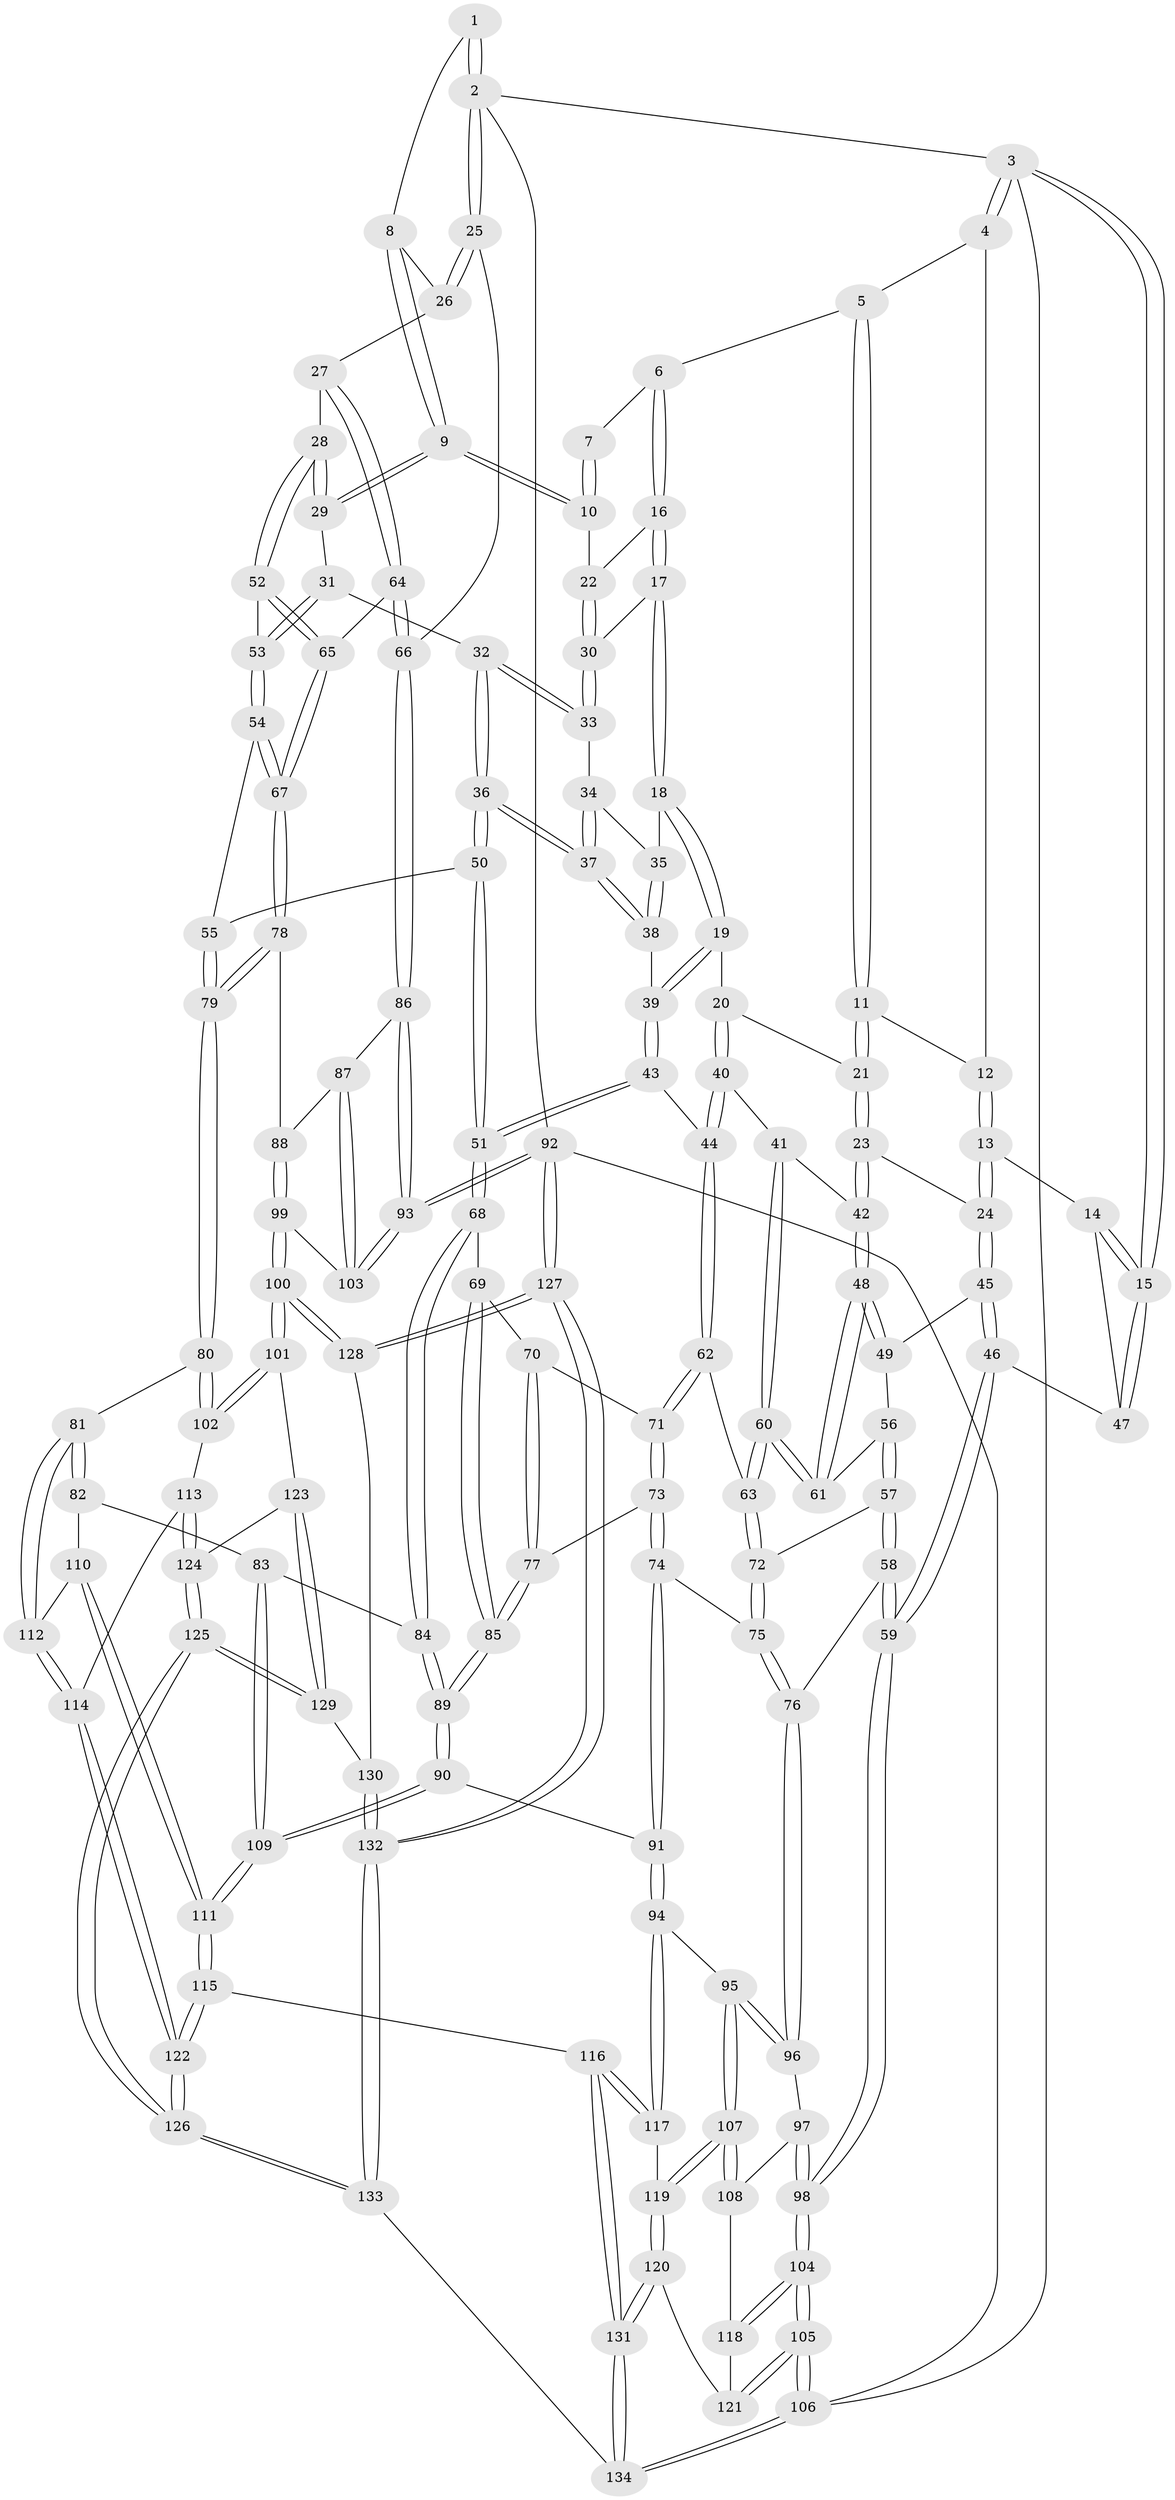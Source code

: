 // Generated by graph-tools (version 1.1) at 2025/03/03/09/25 03:03:25]
// undirected, 134 vertices, 332 edges
graph export_dot {
graph [start="1"]
  node [color=gray90,style=filled];
  1 [pos="+0.9677338017397888+0"];
  2 [pos="+1+0"];
  3 [pos="+0+0"];
  4 [pos="+0+0"];
  5 [pos="+0.37648147572784274+0"];
  6 [pos="+0.5287244802846609+0"];
  7 [pos="+0.6503765326278523+0"];
  8 [pos="+0.8715950758170787+0.08111714222613886"];
  9 [pos="+0.8137936919935846+0.1388590754054064"];
  10 [pos="+0.7662596841887135+0.12634468290935186"];
  11 [pos="+0.270768110035292+0.09298851060143545"];
  12 [pos="+0.08082239532868067+0"];
  13 [pos="+0.1430508799636435+0.18707409748518394"];
  14 [pos="+0.13178602781717785+0.18380255622529176"];
  15 [pos="+0+0"];
  16 [pos="+0.5401481599879668+0.020203565779258796"];
  17 [pos="+0.5239375569638558+0.08728925915361796"];
  18 [pos="+0.48950539087986134+0.14179715639394871"];
  19 [pos="+0.44155529559854834+0.1756510726401385"];
  20 [pos="+0.413867324480849+0.1801423057183961"];
  21 [pos="+0.26529099597602607+0.1545994089232395"];
  22 [pos="+0.7580960586360651+0.12648767858055424"];
  23 [pos="+0.21672440638528168+0.1895690606149821"];
  24 [pos="+0.14837985755067595+0.19228280223271316"];
  25 [pos="+1+0.06636282819723649"];
  26 [pos="+0.9247602314409936+0.1143465016035902"];
  27 [pos="+1+0.2975147069915504"];
  28 [pos="+0.8732802118124667+0.2705033463434725"];
  29 [pos="+0.8200781914633536+0.21744804501060236"];
  30 [pos="+0.6604331329680432+0.19649319311277566"];
  31 [pos="+0.7260624118706087+0.281940576196307"];
  32 [pos="+0.6944527904442139+0.2867579873832811"];
  33 [pos="+0.6625708443446702+0.21812807614677582"];
  34 [pos="+0.5907192213913227+0.24204444607394635"];
  35 [pos="+0.5012384546260309+0.15866121120126334"];
  36 [pos="+0.6186417708000623+0.3741738134477859"];
  37 [pos="+0.6093328974773727+0.35808664453031225"];
  38 [pos="+0.5563252367693681+0.3036621187643026"];
  39 [pos="+0.4632017965935565+0.28572561862205414"];
  40 [pos="+0.3486267450310877+0.34531450974117384"];
  41 [pos="+0.3436485615343441+0.34498654050159683"];
  42 [pos="+0.24653231110911303+0.26343813781084163"];
  43 [pos="+0.44956769703816657+0.3937038108716133"];
  44 [pos="+0.4151500619918168+0.3922557835474267"];
  45 [pos="+0.08774536267218994+0.2942430782813209"];
  46 [pos="+0+0.43097977902514917"];
  47 [pos="+0+0.09040354203602301"];
  48 [pos="+0.21481123927972195+0.40225441585978855"];
  49 [pos="+0.11419377627901159+0.3319616313597028"];
  50 [pos="+0.6055914232796994+0.44243740691524513"];
  51 [pos="+0.554824414900342+0.4629768855672455"];
  52 [pos="+0.8221209564751734+0.3894516555355668"];
  53 [pos="+0.8092955737543199+0.39634542068143935"];
  54 [pos="+0.7584237375042556+0.46296177752933604"];
  55 [pos="+0.6412037376554365+0.4587117701072893"];
  56 [pos="+0.11361271487207014+0.39808943793461943"];
  57 [pos="+0.10083279448916546+0.46804455332873796"];
  58 [pos="+0.03570719694238668+0.49174289469393584"];
  59 [pos="+0+0.49066220549492184"];
  60 [pos="+0.23019688582963432+0.44047708305822225"];
  61 [pos="+0.22715595539466643+0.4336784842138888"];
  62 [pos="+0.33055724208572823+0.4869223306355674"];
  63 [pos="+0.22985873264748705+0.4495852716566596"];
  64 [pos="+1+0.34973710375033723"];
  65 [pos="+0.9602538803643057+0.431899571288004"];
  66 [pos="+1+0.35424250771100596"];
  67 [pos="+0.8510294649415888+0.5713761641155762"];
  68 [pos="+0.529992588663935+0.5115600042098333"];
  69 [pos="+0.4475030905891791+0.5354012671661457"];
  70 [pos="+0.42140278270586273+0.5312478792071992"];
  71 [pos="+0.3309583951509092+0.487810208960959"];
  72 [pos="+0.21211871257000356+0.4697986710623552"];
  73 [pos="+0.3234531756931964+0.5743442493567749"];
  74 [pos="+0.22847484495206902+0.5880774239627361"];
  75 [pos="+0.20529299476980534+0.5720977603897177"];
  76 [pos="+0.15898539704396372+0.5957375006965474"];
  77 [pos="+0.33447457837861877+0.5854573162213934"];
  78 [pos="+0.8513065084109486+0.5730188483584334"];
  79 [pos="+0.7120406036092912+0.6854543632702952"];
  80 [pos="+0.7062889224830388+0.6982822817784233"];
  81 [pos="+0.6560563154355296+0.7069775814496638"];
  82 [pos="+0.6092697739009116+0.6936254382032249"];
  83 [pos="+0.5762425091112232+0.6646184816763788"];
  84 [pos="+0.5318763162714285+0.5921315449882623"];
  85 [pos="+0.3690133138952992+0.6479771266784409"];
  86 [pos="+1+0.5862554601769967"];
  87 [pos="+0.9384251243331496+0.60380870358931"];
  88 [pos="+0.8721449829688861+0.5898150271930162"];
  89 [pos="+0.3767116523975861+0.710589820880356"];
  90 [pos="+0.3765178488418911+0.7112400250660005"];
  91 [pos="+0.27798857040644587+0.7250009450614786"];
  92 [pos="+1+1"];
  93 [pos="+1+0.9084256975848014"];
  94 [pos="+0.2463677413713548+0.7484098419252813"];
  95 [pos="+0.20538569939742155+0.751511197610311"];
  96 [pos="+0.13110009336213385+0.6387904545180279"];
  97 [pos="+0.048135038314832845+0.6599389464746405"];
  98 [pos="+0+0.5959234870875637"];
  99 [pos="+0.888611309751912+0.7762124461867477"];
  100 [pos="+0.833024642517884+0.7974563944477503"];
  101 [pos="+0.8096811537192451+0.7954986066033951"];
  102 [pos="+0.720930369096297+0.7174545364342003"];
  103 [pos="+0.9681709678157762+0.7871171864957169"];
  104 [pos="+0+0.7804600022283497"];
  105 [pos="+0+1"];
  106 [pos="+0+1"];
  107 [pos="+0.17901593033908128+0.7695739167707584"];
  108 [pos="+0.11105971725882677+0.7799598317787592"];
  109 [pos="+0.4121239825827916+0.755881522198457"];
  110 [pos="+0.5349348290157175+0.766370764434131"];
  111 [pos="+0.4507626131482127+0.8360310477609585"];
  112 [pos="+0.6178173041196188+0.8091618351081744"];
  113 [pos="+0.6813341252950624+0.8431478641456265"];
  114 [pos="+0.612020740255698+0.8291455836168706"];
  115 [pos="+0.4574577129565585+0.8923006697728739"];
  116 [pos="+0.31486125572508505+0.9034323911662163"];
  117 [pos="+0.2782095943024581+0.8743452543550911"];
  118 [pos="+0.10710934780352312+0.7836631818144315"];
  119 [pos="+0.1762620262408115+0.9001772483394954"];
  120 [pos="+0.15171494411881484+0.9280445712262488"];
  121 [pos="+0.07616530534214622+0.8971253840842647"];
  122 [pos="+0.5074011447385339+0.9534154569747842"];
  123 [pos="+0.7989592707916751+0.8112000039198256"];
  124 [pos="+0.6922461874062273+0.8614547588551769"];
  125 [pos="+0.6806974995608475+0.9717099465093372"];
  126 [pos="+0.5724559494553108+1"];
  127 [pos="+1+1"];
  128 [pos="+0.8452753877771373+0.8421782322083131"];
  129 [pos="+0.7592297860369017+0.9135853377192633"];
  130 [pos="+0.8389145843759699+0.9435813263326419"];
  131 [pos="+0.20742568230536906+1"];
  132 [pos="+1+1"];
  133 [pos="+0.5759792881152079+1"];
  134 [pos="+0.2026262531027312+1"];
  1 -- 2;
  1 -- 2;
  1 -- 8;
  2 -- 3;
  2 -- 25;
  2 -- 25;
  2 -- 92;
  3 -- 4;
  3 -- 4;
  3 -- 15;
  3 -- 15;
  3 -- 106;
  4 -- 5;
  4 -- 12;
  5 -- 6;
  5 -- 11;
  5 -- 11;
  6 -- 7;
  6 -- 16;
  6 -- 16;
  7 -- 10;
  7 -- 10;
  8 -- 9;
  8 -- 9;
  8 -- 26;
  9 -- 10;
  9 -- 10;
  9 -- 29;
  9 -- 29;
  10 -- 22;
  11 -- 12;
  11 -- 21;
  11 -- 21;
  12 -- 13;
  12 -- 13;
  13 -- 14;
  13 -- 24;
  13 -- 24;
  14 -- 15;
  14 -- 15;
  14 -- 47;
  15 -- 47;
  15 -- 47;
  16 -- 17;
  16 -- 17;
  16 -- 22;
  17 -- 18;
  17 -- 18;
  17 -- 30;
  18 -- 19;
  18 -- 19;
  18 -- 35;
  19 -- 20;
  19 -- 39;
  19 -- 39;
  20 -- 21;
  20 -- 40;
  20 -- 40;
  21 -- 23;
  21 -- 23;
  22 -- 30;
  22 -- 30;
  23 -- 24;
  23 -- 42;
  23 -- 42;
  24 -- 45;
  24 -- 45;
  25 -- 26;
  25 -- 26;
  25 -- 66;
  26 -- 27;
  27 -- 28;
  27 -- 64;
  27 -- 64;
  28 -- 29;
  28 -- 29;
  28 -- 52;
  28 -- 52;
  29 -- 31;
  30 -- 33;
  30 -- 33;
  31 -- 32;
  31 -- 53;
  31 -- 53;
  32 -- 33;
  32 -- 33;
  32 -- 36;
  32 -- 36;
  33 -- 34;
  34 -- 35;
  34 -- 37;
  34 -- 37;
  35 -- 38;
  35 -- 38;
  36 -- 37;
  36 -- 37;
  36 -- 50;
  36 -- 50;
  37 -- 38;
  37 -- 38;
  38 -- 39;
  39 -- 43;
  39 -- 43;
  40 -- 41;
  40 -- 44;
  40 -- 44;
  41 -- 42;
  41 -- 60;
  41 -- 60;
  42 -- 48;
  42 -- 48;
  43 -- 44;
  43 -- 51;
  43 -- 51;
  44 -- 62;
  44 -- 62;
  45 -- 46;
  45 -- 46;
  45 -- 49;
  46 -- 47;
  46 -- 59;
  46 -- 59;
  48 -- 49;
  48 -- 49;
  48 -- 61;
  48 -- 61;
  49 -- 56;
  50 -- 51;
  50 -- 51;
  50 -- 55;
  51 -- 68;
  51 -- 68;
  52 -- 53;
  52 -- 65;
  52 -- 65;
  53 -- 54;
  53 -- 54;
  54 -- 55;
  54 -- 67;
  54 -- 67;
  55 -- 79;
  55 -- 79;
  56 -- 57;
  56 -- 57;
  56 -- 61;
  57 -- 58;
  57 -- 58;
  57 -- 72;
  58 -- 59;
  58 -- 59;
  58 -- 76;
  59 -- 98;
  59 -- 98;
  60 -- 61;
  60 -- 61;
  60 -- 63;
  60 -- 63;
  62 -- 63;
  62 -- 71;
  62 -- 71;
  63 -- 72;
  63 -- 72;
  64 -- 65;
  64 -- 66;
  64 -- 66;
  65 -- 67;
  65 -- 67;
  66 -- 86;
  66 -- 86;
  67 -- 78;
  67 -- 78;
  68 -- 69;
  68 -- 84;
  68 -- 84;
  69 -- 70;
  69 -- 85;
  69 -- 85;
  70 -- 71;
  70 -- 77;
  70 -- 77;
  71 -- 73;
  71 -- 73;
  72 -- 75;
  72 -- 75;
  73 -- 74;
  73 -- 74;
  73 -- 77;
  74 -- 75;
  74 -- 91;
  74 -- 91;
  75 -- 76;
  75 -- 76;
  76 -- 96;
  76 -- 96;
  77 -- 85;
  77 -- 85;
  78 -- 79;
  78 -- 79;
  78 -- 88;
  79 -- 80;
  79 -- 80;
  80 -- 81;
  80 -- 102;
  80 -- 102;
  81 -- 82;
  81 -- 82;
  81 -- 112;
  81 -- 112;
  82 -- 83;
  82 -- 110;
  83 -- 84;
  83 -- 109;
  83 -- 109;
  84 -- 89;
  84 -- 89;
  85 -- 89;
  85 -- 89;
  86 -- 87;
  86 -- 93;
  86 -- 93;
  87 -- 88;
  87 -- 103;
  87 -- 103;
  88 -- 99;
  88 -- 99;
  89 -- 90;
  89 -- 90;
  90 -- 91;
  90 -- 109;
  90 -- 109;
  91 -- 94;
  91 -- 94;
  92 -- 93;
  92 -- 93;
  92 -- 127;
  92 -- 127;
  92 -- 106;
  93 -- 103;
  93 -- 103;
  94 -- 95;
  94 -- 117;
  94 -- 117;
  95 -- 96;
  95 -- 96;
  95 -- 107;
  95 -- 107;
  96 -- 97;
  97 -- 98;
  97 -- 98;
  97 -- 108;
  98 -- 104;
  98 -- 104;
  99 -- 100;
  99 -- 100;
  99 -- 103;
  100 -- 101;
  100 -- 101;
  100 -- 128;
  100 -- 128;
  101 -- 102;
  101 -- 102;
  101 -- 123;
  102 -- 113;
  104 -- 105;
  104 -- 105;
  104 -- 118;
  104 -- 118;
  105 -- 106;
  105 -- 106;
  105 -- 121;
  105 -- 121;
  106 -- 134;
  106 -- 134;
  107 -- 108;
  107 -- 108;
  107 -- 119;
  107 -- 119;
  108 -- 118;
  109 -- 111;
  109 -- 111;
  110 -- 111;
  110 -- 111;
  110 -- 112;
  111 -- 115;
  111 -- 115;
  112 -- 114;
  112 -- 114;
  113 -- 114;
  113 -- 124;
  113 -- 124;
  114 -- 122;
  114 -- 122;
  115 -- 116;
  115 -- 122;
  115 -- 122;
  116 -- 117;
  116 -- 117;
  116 -- 131;
  116 -- 131;
  117 -- 119;
  118 -- 121;
  119 -- 120;
  119 -- 120;
  120 -- 121;
  120 -- 131;
  120 -- 131;
  122 -- 126;
  122 -- 126;
  123 -- 124;
  123 -- 129;
  123 -- 129;
  124 -- 125;
  124 -- 125;
  125 -- 126;
  125 -- 126;
  125 -- 129;
  125 -- 129;
  126 -- 133;
  126 -- 133;
  127 -- 128;
  127 -- 128;
  127 -- 132;
  127 -- 132;
  128 -- 130;
  129 -- 130;
  130 -- 132;
  130 -- 132;
  131 -- 134;
  131 -- 134;
  132 -- 133;
  132 -- 133;
  133 -- 134;
}
